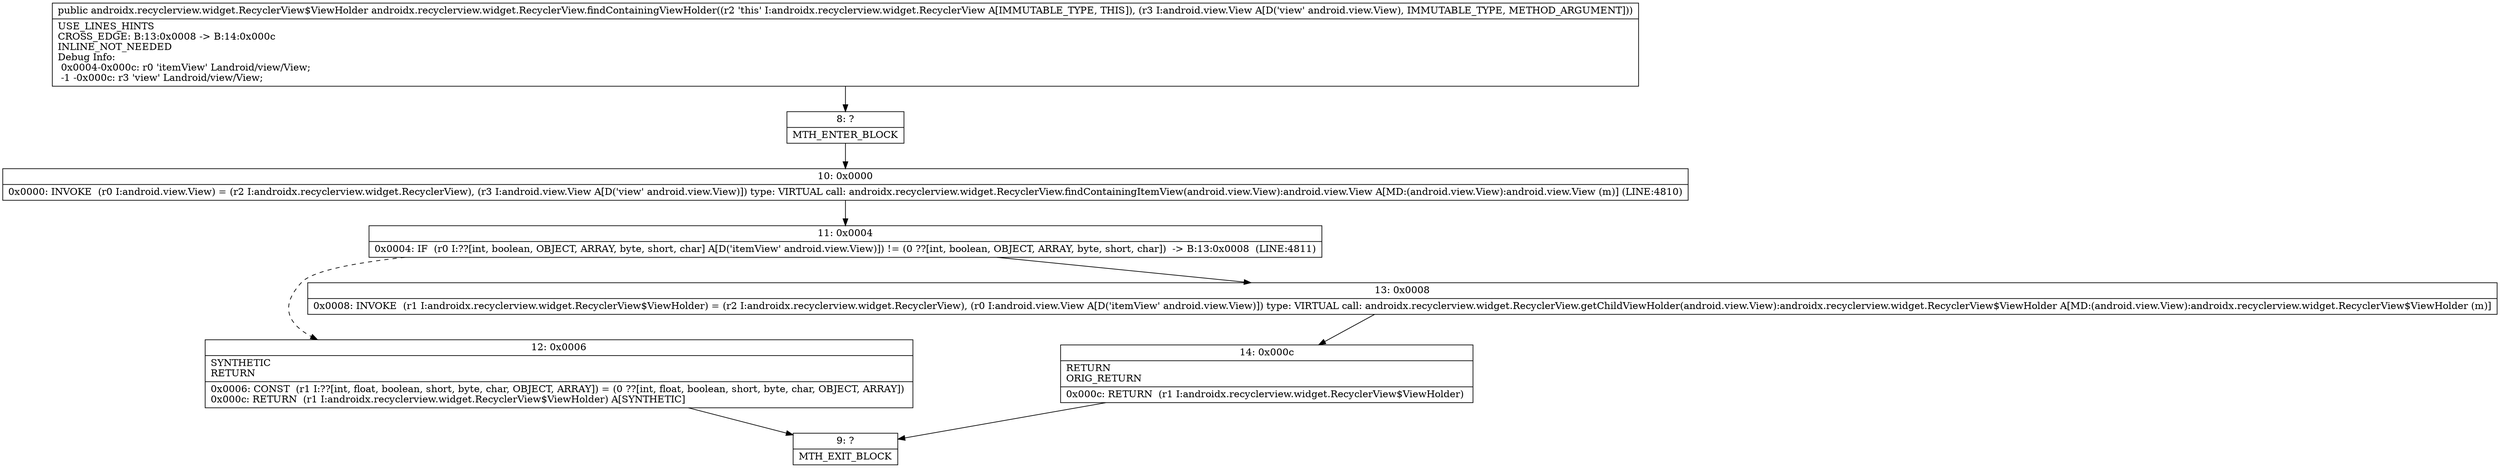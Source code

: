 digraph "CFG forandroidx.recyclerview.widget.RecyclerView.findContainingViewHolder(Landroid\/view\/View;)Landroidx\/recyclerview\/widget\/RecyclerView$ViewHolder;" {
Node_8 [shape=record,label="{8\:\ ?|MTH_ENTER_BLOCK\l}"];
Node_10 [shape=record,label="{10\:\ 0x0000|0x0000: INVOKE  (r0 I:android.view.View) = (r2 I:androidx.recyclerview.widget.RecyclerView), (r3 I:android.view.View A[D('view' android.view.View)]) type: VIRTUAL call: androidx.recyclerview.widget.RecyclerView.findContainingItemView(android.view.View):android.view.View A[MD:(android.view.View):android.view.View (m)] (LINE:4810)\l}"];
Node_11 [shape=record,label="{11\:\ 0x0004|0x0004: IF  (r0 I:??[int, boolean, OBJECT, ARRAY, byte, short, char] A[D('itemView' android.view.View)]) != (0 ??[int, boolean, OBJECT, ARRAY, byte, short, char])  \-\> B:13:0x0008  (LINE:4811)\l}"];
Node_12 [shape=record,label="{12\:\ 0x0006|SYNTHETIC\lRETURN\l|0x0006: CONST  (r1 I:??[int, float, boolean, short, byte, char, OBJECT, ARRAY]) = (0 ??[int, float, boolean, short, byte, char, OBJECT, ARRAY]) \l0x000c: RETURN  (r1 I:androidx.recyclerview.widget.RecyclerView$ViewHolder) A[SYNTHETIC]\l}"];
Node_9 [shape=record,label="{9\:\ ?|MTH_EXIT_BLOCK\l}"];
Node_13 [shape=record,label="{13\:\ 0x0008|0x0008: INVOKE  (r1 I:androidx.recyclerview.widget.RecyclerView$ViewHolder) = (r2 I:androidx.recyclerview.widget.RecyclerView), (r0 I:android.view.View A[D('itemView' android.view.View)]) type: VIRTUAL call: androidx.recyclerview.widget.RecyclerView.getChildViewHolder(android.view.View):androidx.recyclerview.widget.RecyclerView$ViewHolder A[MD:(android.view.View):androidx.recyclerview.widget.RecyclerView$ViewHolder (m)]\l}"];
Node_14 [shape=record,label="{14\:\ 0x000c|RETURN\lORIG_RETURN\l|0x000c: RETURN  (r1 I:androidx.recyclerview.widget.RecyclerView$ViewHolder) \l}"];
MethodNode[shape=record,label="{public androidx.recyclerview.widget.RecyclerView$ViewHolder androidx.recyclerview.widget.RecyclerView.findContainingViewHolder((r2 'this' I:androidx.recyclerview.widget.RecyclerView A[IMMUTABLE_TYPE, THIS]), (r3 I:android.view.View A[D('view' android.view.View), IMMUTABLE_TYPE, METHOD_ARGUMENT]))  | USE_LINES_HINTS\lCROSS_EDGE: B:13:0x0008 \-\> B:14:0x000c\lINLINE_NOT_NEEDED\lDebug Info:\l  0x0004\-0x000c: r0 'itemView' Landroid\/view\/View;\l  \-1 \-0x000c: r3 'view' Landroid\/view\/View;\l}"];
MethodNode -> Node_8;Node_8 -> Node_10;
Node_10 -> Node_11;
Node_11 -> Node_12[style=dashed];
Node_11 -> Node_13;
Node_12 -> Node_9;
Node_13 -> Node_14;
Node_14 -> Node_9;
}

